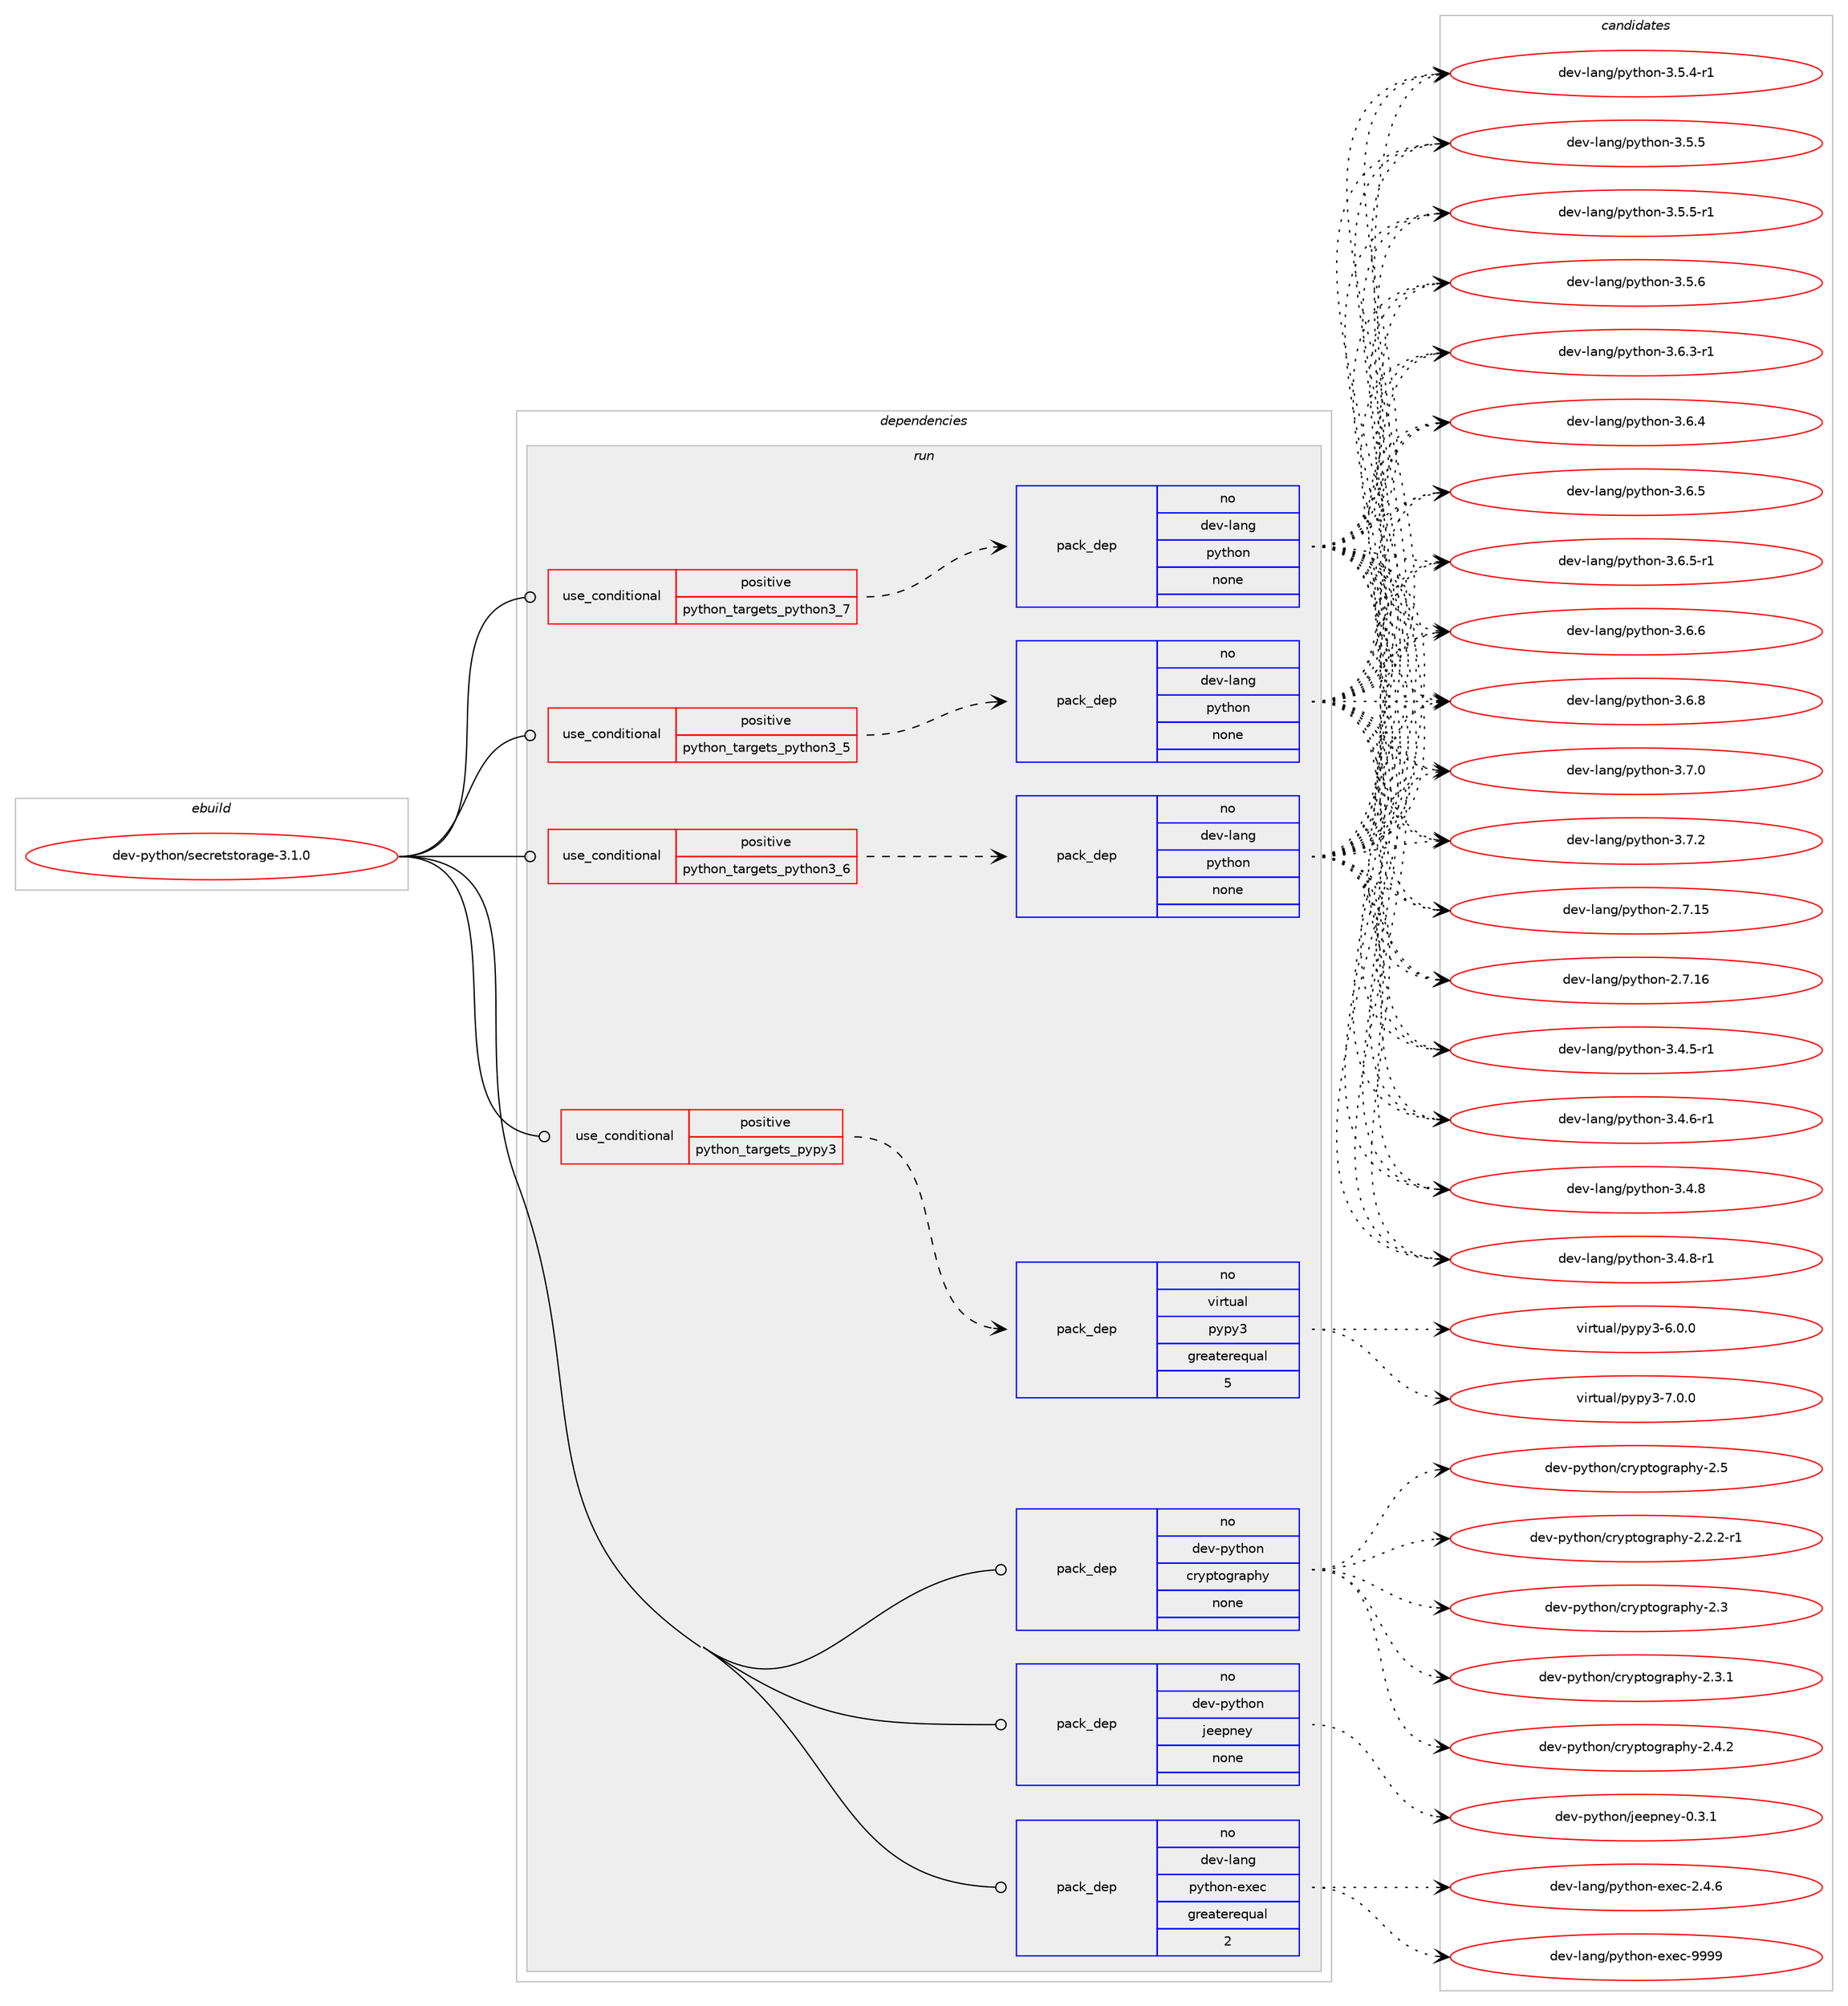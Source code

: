 digraph prolog {

# *************
# Graph options
# *************

newrank=true;
concentrate=true;
compound=true;
graph [rankdir=LR,fontname=Helvetica,fontsize=10,ranksep=1.5];#, ranksep=2.5, nodesep=0.2];
edge  [arrowhead=vee];
node  [fontname=Helvetica,fontsize=10];

# **********
# The ebuild
# **********

subgraph cluster_leftcol {
color=gray;
rank=same;
label=<<i>ebuild</i>>;
id [label="dev-python/secretstorage-3.1.0", color=red, width=4, href="../dev-python/secretstorage-3.1.0.svg"];
}

# ****************
# The dependencies
# ****************

subgraph cluster_midcol {
color=gray;
label=<<i>dependencies</i>>;
subgraph cluster_compile {
fillcolor="#eeeeee";
style=filled;
label=<<i>compile</i>>;
}
subgraph cluster_compileandrun {
fillcolor="#eeeeee";
style=filled;
label=<<i>compile and run</i>>;
}
subgraph cluster_run {
fillcolor="#eeeeee";
style=filled;
label=<<i>run</i>>;
subgraph cond384339 {
dependency1440497 [label=<<TABLE BORDER="0" CELLBORDER="1" CELLSPACING="0" CELLPADDING="4"><TR><TD ROWSPAN="3" CELLPADDING="10">use_conditional</TD></TR><TR><TD>positive</TD></TR><TR><TD>python_targets_pypy3</TD></TR></TABLE>>, shape=none, color=red];
subgraph pack1032796 {
dependency1440498 [label=<<TABLE BORDER="0" CELLBORDER="1" CELLSPACING="0" CELLPADDING="4" WIDTH="220"><TR><TD ROWSPAN="6" CELLPADDING="30">pack_dep</TD></TR><TR><TD WIDTH="110">no</TD></TR><TR><TD>virtual</TD></TR><TR><TD>pypy3</TD></TR><TR><TD>greaterequal</TD></TR><TR><TD>5</TD></TR></TABLE>>, shape=none, color=blue];
}
dependency1440497:e -> dependency1440498:w [weight=20,style="dashed",arrowhead="vee"];
}
id:e -> dependency1440497:w [weight=20,style="solid",arrowhead="odot"];
subgraph cond384340 {
dependency1440499 [label=<<TABLE BORDER="0" CELLBORDER="1" CELLSPACING="0" CELLPADDING="4"><TR><TD ROWSPAN="3" CELLPADDING="10">use_conditional</TD></TR><TR><TD>positive</TD></TR><TR><TD>python_targets_python3_5</TD></TR></TABLE>>, shape=none, color=red];
subgraph pack1032797 {
dependency1440500 [label=<<TABLE BORDER="0" CELLBORDER="1" CELLSPACING="0" CELLPADDING="4" WIDTH="220"><TR><TD ROWSPAN="6" CELLPADDING="30">pack_dep</TD></TR><TR><TD WIDTH="110">no</TD></TR><TR><TD>dev-lang</TD></TR><TR><TD>python</TD></TR><TR><TD>none</TD></TR><TR><TD></TD></TR></TABLE>>, shape=none, color=blue];
}
dependency1440499:e -> dependency1440500:w [weight=20,style="dashed",arrowhead="vee"];
}
id:e -> dependency1440499:w [weight=20,style="solid",arrowhead="odot"];
subgraph cond384341 {
dependency1440501 [label=<<TABLE BORDER="0" CELLBORDER="1" CELLSPACING="0" CELLPADDING="4"><TR><TD ROWSPAN="3" CELLPADDING="10">use_conditional</TD></TR><TR><TD>positive</TD></TR><TR><TD>python_targets_python3_6</TD></TR></TABLE>>, shape=none, color=red];
subgraph pack1032798 {
dependency1440502 [label=<<TABLE BORDER="0" CELLBORDER="1" CELLSPACING="0" CELLPADDING="4" WIDTH="220"><TR><TD ROWSPAN="6" CELLPADDING="30">pack_dep</TD></TR><TR><TD WIDTH="110">no</TD></TR><TR><TD>dev-lang</TD></TR><TR><TD>python</TD></TR><TR><TD>none</TD></TR><TR><TD></TD></TR></TABLE>>, shape=none, color=blue];
}
dependency1440501:e -> dependency1440502:w [weight=20,style="dashed",arrowhead="vee"];
}
id:e -> dependency1440501:w [weight=20,style="solid",arrowhead="odot"];
subgraph cond384342 {
dependency1440503 [label=<<TABLE BORDER="0" CELLBORDER="1" CELLSPACING="0" CELLPADDING="4"><TR><TD ROWSPAN="3" CELLPADDING="10">use_conditional</TD></TR><TR><TD>positive</TD></TR><TR><TD>python_targets_python3_7</TD></TR></TABLE>>, shape=none, color=red];
subgraph pack1032799 {
dependency1440504 [label=<<TABLE BORDER="0" CELLBORDER="1" CELLSPACING="0" CELLPADDING="4" WIDTH="220"><TR><TD ROWSPAN="6" CELLPADDING="30">pack_dep</TD></TR><TR><TD WIDTH="110">no</TD></TR><TR><TD>dev-lang</TD></TR><TR><TD>python</TD></TR><TR><TD>none</TD></TR><TR><TD></TD></TR></TABLE>>, shape=none, color=blue];
}
dependency1440503:e -> dependency1440504:w [weight=20,style="dashed",arrowhead="vee"];
}
id:e -> dependency1440503:w [weight=20,style="solid",arrowhead="odot"];
subgraph pack1032800 {
dependency1440505 [label=<<TABLE BORDER="0" CELLBORDER="1" CELLSPACING="0" CELLPADDING="4" WIDTH="220"><TR><TD ROWSPAN="6" CELLPADDING="30">pack_dep</TD></TR><TR><TD WIDTH="110">no</TD></TR><TR><TD>dev-lang</TD></TR><TR><TD>python-exec</TD></TR><TR><TD>greaterequal</TD></TR><TR><TD>2</TD></TR></TABLE>>, shape=none, color=blue];
}
id:e -> dependency1440505:w [weight=20,style="solid",arrowhead="odot"];
subgraph pack1032801 {
dependency1440506 [label=<<TABLE BORDER="0" CELLBORDER="1" CELLSPACING="0" CELLPADDING="4" WIDTH="220"><TR><TD ROWSPAN="6" CELLPADDING="30">pack_dep</TD></TR><TR><TD WIDTH="110">no</TD></TR><TR><TD>dev-python</TD></TR><TR><TD>cryptography</TD></TR><TR><TD>none</TD></TR><TR><TD></TD></TR></TABLE>>, shape=none, color=blue];
}
id:e -> dependency1440506:w [weight=20,style="solid",arrowhead="odot"];
subgraph pack1032802 {
dependency1440507 [label=<<TABLE BORDER="0" CELLBORDER="1" CELLSPACING="0" CELLPADDING="4" WIDTH="220"><TR><TD ROWSPAN="6" CELLPADDING="30">pack_dep</TD></TR><TR><TD WIDTH="110">no</TD></TR><TR><TD>dev-python</TD></TR><TR><TD>jeepney</TD></TR><TR><TD>none</TD></TR><TR><TD></TD></TR></TABLE>>, shape=none, color=blue];
}
id:e -> dependency1440507:w [weight=20,style="solid",arrowhead="odot"];
}
}

# **************
# The candidates
# **************

subgraph cluster_choices {
rank=same;
color=gray;
label=<<i>candidates</i>>;

subgraph choice1032796 {
color=black;
nodesep=1;
choice118105114116117971084711212111212151455446484648 [label="virtual/pypy3-6.0.0", color=red, width=4,href="../virtual/pypy3-6.0.0.svg"];
choice118105114116117971084711212111212151455546484648 [label="virtual/pypy3-7.0.0", color=red, width=4,href="../virtual/pypy3-7.0.0.svg"];
dependency1440498:e -> choice118105114116117971084711212111212151455446484648:w [style=dotted,weight="100"];
dependency1440498:e -> choice118105114116117971084711212111212151455546484648:w [style=dotted,weight="100"];
}
subgraph choice1032797 {
color=black;
nodesep=1;
choice10010111845108971101034711212111610411111045504655464953 [label="dev-lang/python-2.7.15", color=red, width=4,href="../dev-lang/python-2.7.15.svg"];
choice10010111845108971101034711212111610411111045504655464954 [label="dev-lang/python-2.7.16", color=red, width=4,href="../dev-lang/python-2.7.16.svg"];
choice1001011184510897110103471121211161041111104551465246534511449 [label="dev-lang/python-3.4.5-r1", color=red, width=4,href="../dev-lang/python-3.4.5-r1.svg"];
choice1001011184510897110103471121211161041111104551465246544511449 [label="dev-lang/python-3.4.6-r1", color=red, width=4,href="../dev-lang/python-3.4.6-r1.svg"];
choice100101118451089711010347112121116104111110455146524656 [label="dev-lang/python-3.4.8", color=red, width=4,href="../dev-lang/python-3.4.8.svg"];
choice1001011184510897110103471121211161041111104551465246564511449 [label="dev-lang/python-3.4.8-r1", color=red, width=4,href="../dev-lang/python-3.4.8-r1.svg"];
choice1001011184510897110103471121211161041111104551465346524511449 [label="dev-lang/python-3.5.4-r1", color=red, width=4,href="../dev-lang/python-3.5.4-r1.svg"];
choice100101118451089711010347112121116104111110455146534653 [label="dev-lang/python-3.5.5", color=red, width=4,href="../dev-lang/python-3.5.5.svg"];
choice1001011184510897110103471121211161041111104551465346534511449 [label="dev-lang/python-3.5.5-r1", color=red, width=4,href="../dev-lang/python-3.5.5-r1.svg"];
choice100101118451089711010347112121116104111110455146534654 [label="dev-lang/python-3.5.6", color=red, width=4,href="../dev-lang/python-3.5.6.svg"];
choice1001011184510897110103471121211161041111104551465446514511449 [label="dev-lang/python-3.6.3-r1", color=red, width=4,href="../dev-lang/python-3.6.3-r1.svg"];
choice100101118451089711010347112121116104111110455146544652 [label="dev-lang/python-3.6.4", color=red, width=4,href="../dev-lang/python-3.6.4.svg"];
choice100101118451089711010347112121116104111110455146544653 [label="dev-lang/python-3.6.5", color=red, width=4,href="../dev-lang/python-3.6.5.svg"];
choice1001011184510897110103471121211161041111104551465446534511449 [label="dev-lang/python-3.6.5-r1", color=red, width=4,href="../dev-lang/python-3.6.5-r1.svg"];
choice100101118451089711010347112121116104111110455146544654 [label="dev-lang/python-3.6.6", color=red, width=4,href="../dev-lang/python-3.6.6.svg"];
choice100101118451089711010347112121116104111110455146544656 [label="dev-lang/python-3.6.8", color=red, width=4,href="../dev-lang/python-3.6.8.svg"];
choice100101118451089711010347112121116104111110455146554648 [label="dev-lang/python-3.7.0", color=red, width=4,href="../dev-lang/python-3.7.0.svg"];
choice100101118451089711010347112121116104111110455146554650 [label="dev-lang/python-3.7.2", color=red, width=4,href="../dev-lang/python-3.7.2.svg"];
dependency1440500:e -> choice10010111845108971101034711212111610411111045504655464953:w [style=dotted,weight="100"];
dependency1440500:e -> choice10010111845108971101034711212111610411111045504655464954:w [style=dotted,weight="100"];
dependency1440500:e -> choice1001011184510897110103471121211161041111104551465246534511449:w [style=dotted,weight="100"];
dependency1440500:e -> choice1001011184510897110103471121211161041111104551465246544511449:w [style=dotted,weight="100"];
dependency1440500:e -> choice100101118451089711010347112121116104111110455146524656:w [style=dotted,weight="100"];
dependency1440500:e -> choice1001011184510897110103471121211161041111104551465246564511449:w [style=dotted,weight="100"];
dependency1440500:e -> choice1001011184510897110103471121211161041111104551465346524511449:w [style=dotted,weight="100"];
dependency1440500:e -> choice100101118451089711010347112121116104111110455146534653:w [style=dotted,weight="100"];
dependency1440500:e -> choice1001011184510897110103471121211161041111104551465346534511449:w [style=dotted,weight="100"];
dependency1440500:e -> choice100101118451089711010347112121116104111110455146534654:w [style=dotted,weight="100"];
dependency1440500:e -> choice1001011184510897110103471121211161041111104551465446514511449:w [style=dotted,weight="100"];
dependency1440500:e -> choice100101118451089711010347112121116104111110455146544652:w [style=dotted,weight="100"];
dependency1440500:e -> choice100101118451089711010347112121116104111110455146544653:w [style=dotted,weight="100"];
dependency1440500:e -> choice1001011184510897110103471121211161041111104551465446534511449:w [style=dotted,weight="100"];
dependency1440500:e -> choice100101118451089711010347112121116104111110455146544654:w [style=dotted,weight="100"];
dependency1440500:e -> choice100101118451089711010347112121116104111110455146544656:w [style=dotted,weight="100"];
dependency1440500:e -> choice100101118451089711010347112121116104111110455146554648:w [style=dotted,weight="100"];
dependency1440500:e -> choice100101118451089711010347112121116104111110455146554650:w [style=dotted,weight="100"];
}
subgraph choice1032798 {
color=black;
nodesep=1;
choice10010111845108971101034711212111610411111045504655464953 [label="dev-lang/python-2.7.15", color=red, width=4,href="../dev-lang/python-2.7.15.svg"];
choice10010111845108971101034711212111610411111045504655464954 [label="dev-lang/python-2.7.16", color=red, width=4,href="../dev-lang/python-2.7.16.svg"];
choice1001011184510897110103471121211161041111104551465246534511449 [label="dev-lang/python-3.4.5-r1", color=red, width=4,href="../dev-lang/python-3.4.5-r1.svg"];
choice1001011184510897110103471121211161041111104551465246544511449 [label="dev-lang/python-3.4.6-r1", color=red, width=4,href="../dev-lang/python-3.4.6-r1.svg"];
choice100101118451089711010347112121116104111110455146524656 [label="dev-lang/python-3.4.8", color=red, width=4,href="../dev-lang/python-3.4.8.svg"];
choice1001011184510897110103471121211161041111104551465246564511449 [label="dev-lang/python-3.4.8-r1", color=red, width=4,href="../dev-lang/python-3.4.8-r1.svg"];
choice1001011184510897110103471121211161041111104551465346524511449 [label="dev-lang/python-3.5.4-r1", color=red, width=4,href="../dev-lang/python-3.5.4-r1.svg"];
choice100101118451089711010347112121116104111110455146534653 [label="dev-lang/python-3.5.5", color=red, width=4,href="../dev-lang/python-3.5.5.svg"];
choice1001011184510897110103471121211161041111104551465346534511449 [label="dev-lang/python-3.5.5-r1", color=red, width=4,href="../dev-lang/python-3.5.5-r1.svg"];
choice100101118451089711010347112121116104111110455146534654 [label="dev-lang/python-3.5.6", color=red, width=4,href="../dev-lang/python-3.5.6.svg"];
choice1001011184510897110103471121211161041111104551465446514511449 [label="dev-lang/python-3.6.3-r1", color=red, width=4,href="../dev-lang/python-3.6.3-r1.svg"];
choice100101118451089711010347112121116104111110455146544652 [label="dev-lang/python-3.6.4", color=red, width=4,href="../dev-lang/python-3.6.4.svg"];
choice100101118451089711010347112121116104111110455146544653 [label="dev-lang/python-3.6.5", color=red, width=4,href="../dev-lang/python-3.6.5.svg"];
choice1001011184510897110103471121211161041111104551465446534511449 [label="dev-lang/python-3.6.5-r1", color=red, width=4,href="../dev-lang/python-3.6.5-r1.svg"];
choice100101118451089711010347112121116104111110455146544654 [label="dev-lang/python-3.6.6", color=red, width=4,href="../dev-lang/python-3.6.6.svg"];
choice100101118451089711010347112121116104111110455146544656 [label="dev-lang/python-3.6.8", color=red, width=4,href="../dev-lang/python-3.6.8.svg"];
choice100101118451089711010347112121116104111110455146554648 [label="dev-lang/python-3.7.0", color=red, width=4,href="../dev-lang/python-3.7.0.svg"];
choice100101118451089711010347112121116104111110455146554650 [label="dev-lang/python-3.7.2", color=red, width=4,href="../dev-lang/python-3.7.2.svg"];
dependency1440502:e -> choice10010111845108971101034711212111610411111045504655464953:w [style=dotted,weight="100"];
dependency1440502:e -> choice10010111845108971101034711212111610411111045504655464954:w [style=dotted,weight="100"];
dependency1440502:e -> choice1001011184510897110103471121211161041111104551465246534511449:w [style=dotted,weight="100"];
dependency1440502:e -> choice1001011184510897110103471121211161041111104551465246544511449:w [style=dotted,weight="100"];
dependency1440502:e -> choice100101118451089711010347112121116104111110455146524656:w [style=dotted,weight="100"];
dependency1440502:e -> choice1001011184510897110103471121211161041111104551465246564511449:w [style=dotted,weight="100"];
dependency1440502:e -> choice1001011184510897110103471121211161041111104551465346524511449:w [style=dotted,weight="100"];
dependency1440502:e -> choice100101118451089711010347112121116104111110455146534653:w [style=dotted,weight="100"];
dependency1440502:e -> choice1001011184510897110103471121211161041111104551465346534511449:w [style=dotted,weight="100"];
dependency1440502:e -> choice100101118451089711010347112121116104111110455146534654:w [style=dotted,weight="100"];
dependency1440502:e -> choice1001011184510897110103471121211161041111104551465446514511449:w [style=dotted,weight="100"];
dependency1440502:e -> choice100101118451089711010347112121116104111110455146544652:w [style=dotted,weight="100"];
dependency1440502:e -> choice100101118451089711010347112121116104111110455146544653:w [style=dotted,weight="100"];
dependency1440502:e -> choice1001011184510897110103471121211161041111104551465446534511449:w [style=dotted,weight="100"];
dependency1440502:e -> choice100101118451089711010347112121116104111110455146544654:w [style=dotted,weight="100"];
dependency1440502:e -> choice100101118451089711010347112121116104111110455146544656:w [style=dotted,weight="100"];
dependency1440502:e -> choice100101118451089711010347112121116104111110455146554648:w [style=dotted,weight="100"];
dependency1440502:e -> choice100101118451089711010347112121116104111110455146554650:w [style=dotted,weight="100"];
}
subgraph choice1032799 {
color=black;
nodesep=1;
choice10010111845108971101034711212111610411111045504655464953 [label="dev-lang/python-2.7.15", color=red, width=4,href="../dev-lang/python-2.7.15.svg"];
choice10010111845108971101034711212111610411111045504655464954 [label="dev-lang/python-2.7.16", color=red, width=4,href="../dev-lang/python-2.7.16.svg"];
choice1001011184510897110103471121211161041111104551465246534511449 [label="dev-lang/python-3.4.5-r1", color=red, width=4,href="../dev-lang/python-3.4.5-r1.svg"];
choice1001011184510897110103471121211161041111104551465246544511449 [label="dev-lang/python-3.4.6-r1", color=red, width=4,href="../dev-lang/python-3.4.6-r1.svg"];
choice100101118451089711010347112121116104111110455146524656 [label="dev-lang/python-3.4.8", color=red, width=4,href="../dev-lang/python-3.4.8.svg"];
choice1001011184510897110103471121211161041111104551465246564511449 [label="dev-lang/python-3.4.8-r1", color=red, width=4,href="../dev-lang/python-3.4.8-r1.svg"];
choice1001011184510897110103471121211161041111104551465346524511449 [label="dev-lang/python-3.5.4-r1", color=red, width=4,href="../dev-lang/python-3.5.4-r1.svg"];
choice100101118451089711010347112121116104111110455146534653 [label="dev-lang/python-3.5.5", color=red, width=4,href="../dev-lang/python-3.5.5.svg"];
choice1001011184510897110103471121211161041111104551465346534511449 [label="dev-lang/python-3.5.5-r1", color=red, width=4,href="../dev-lang/python-3.5.5-r1.svg"];
choice100101118451089711010347112121116104111110455146534654 [label="dev-lang/python-3.5.6", color=red, width=4,href="../dev-lang/python-3.5.6.svg"];
choice1001011184510897110103471121211161041111104551465446514511449 [label="dev-lang/python-3.6.3-r1", color=red, width=4,href="../dev-lang/python-3.6.3-r1.svg"];
choice100101118451089711010347112121116104111110455146544652 [label="dev-lang/python-3.6.4", color=red, width=4,href="../dev-lang/python-3.6.4.svg"];
choice100101118451089711010347112121116104111110455146544653 [label="dev-lang/python-3.6.5", color=red, width=4,href="../dev-lang/python-3.6.5.svg"];
choice1001011184510897110103471121211161041111104551465446534511449 [label="dev-lang/python-3.6.5-r1", color=red, width=4,href="../dev-lang/python-3.6.5-r1.svg"];
choice100101118451089711010347112121116104111110455146544654 [label="dev-lang/python-3.6.6", color=red, width=4,href="../dev-lang/python-3.6.6.svg"];
choice100101118451089711010347112121116104111110455146544656 [label="dev-lang/python-3.6.8", color=red, width=4,href="../dev-lang/python-3.6.8.svg"];
choice100101118451089711010347112121116104111110455146554648 [label="dev-lang/python-3.7.0", color=red, width=4,href="../dev-lang/python-3.7.0.svg"];
choice100101118451089711010347112121116104111110455146554650 [label="dev-lang/python-3.7.2", color=red, width=4,href="../dev-lang/python-3.7.2.svg"];
dependency1440504:e -> choice10010111845108971101034711212111610411111045504655464953:w [style=dotted,weight="100"];
dependency1440504:e -> choice10010111845108971101034711212111610411111045504655464954:w [style=dotted,weight="100"];
dependency1440504:e -> choice1001011184510897110103471121211161041111104551465246534511449:w [style=dotted,weight="100"];
dependency1440504:e -> choice1001011184510897110103471121211161041111104551465246544511449:w [style=dotted,weight="100"];
dependency1440504:e -> choice100101118451089711010347112121116104111110455146524656:w [style=dotted,weight="100"];
dependency1440504:e -> choice1001011184510897110103471121211161041111104551465246564511449:w [style=dotted,weight="100"];
dependency1440504:e -> choice1001011184510897110103471121211161041111104551465346524511449:w [style=dotted,weight="100"];
dependency1440504:e -> choice100101118451089711010347112121116104111110455146534653:w [style=dotted,weight="100"];
dependency1440504:e -> choice1001011184510897110103471121211161041111104551465346534511449:w [style=dotted,weight="100"];
dependency1440504:e -> choice100101118451089711010347112121116104111110455146534654:w [style=dotted,weight="100"];
dependency1440504:e -> choice1001011184510897110103471121211161041111104551465446514511449:w [style=dotted,weight="100"];
dependency1440504:e -> choice100101118451089711010347112121116104111110455146544652:w [style=dotted,weight="100"];
dependency1440504:e -> choice100101118451089711010347112121116104111110455146544653:w [style=dotted,weight="100"];
dependency1440504:e -> choice1001011184510897110103471121211161041111104551465446534511449:w [style=dotted,weight="100"];
dependency1440504:e -> choice100101118451089711010347112121116104111110455146544654:w [style=dotted,weight="100"];
dependency1440504:e -> choice100101118451089711010347112121116104111110455146544656:w [style=dotted,weight="100"];
dependency1440504:e -> choice100101118451089711010347112121116104111110455146554648:w [style=dotted,weight="100"];
dependency1440504:e -> choice100101118451089711010347112121116104111110455146554650:w [style=dotted,weight="100"];
}
subgraph choice1032800 {
color=black;
nodesep=1;
choice1001011184510897110103471121211161041111104510112010199455046524654 [label="dev-lang/python-exec-2.4.6", color=red, width=4,href="../dev-lang/python-exec-2.4.6.svg"];
choice10010111845108971101034711212111610411111045101120101994557575757 [label="dev-lang/python-exec-9999", color=red, width=4,href="../dev-lang/python-exec-9999.svg"];
dependency1440505:e -> choice1001011184510897110103471121211161041111104510112010199455046524654:w [style=dotted,weight="100"];
dependency1440505:e -> choice10010111845108971101034711212111610411111045101120101994557575757:w [style=dotted,weight="100"];
}
subgraph choice1032801 {
color=black;
nodesep=1;
choice100101118451121211161041111104799114121112116111103114971121041214550465046504511449 [label="dev-python/cryptography-2.2.2-r1", color=red, width=4,href="../dev-python/cryptography-2.2.2-r1.svg"];
choice1001011184511212111610411111047991141211121161111031149711210412145504651 [label="dev-python/cryptography-2.3", color=red, width=4,href="../dev-python/cryptography-2.3.svg"];
choice10010111845112121116104111110479911412111211611110311497112104121455046514649 [label="dev-python/cryptography-2.3.1", color=red, width=4,href="../dev-python/cryptography-2.3.1.svg"];
choice10010111845112121116104111110479911412111211611110311497112104121455046524650 [label="dev-python/cryptography-2.4.2", color=red, width=4,href="../dev-python/cryptography-2.4.2.svg"];
choice1001011184511212111610411111047991141211121161111031149711210412145504653 [label="dev-python/cryptography-2.5", color=red, width=4,href="../dev-python/cryptography-2.5.svg"];
dependency1440506:e -> choice100101118451121211161041111104799114121112116111103114971121041214550465046504511449:w [style=dotted,weight="100"];
dependency1440506:e -> choice1001011184511212111610411111047991141211121161111031149711210412145504651:w [style=dotted,weight="100"];
dependency1440506:e -> choice10010111845112121116104111110479911412111211611110311497112104121455046514649:w [style=dotted,weight="100"];
dependency1440506:e -> choice10010111845112121116104111110479911412111211611110311497112104121455046524650:w [style=dotted,weight="100"];
dependency1440506:e -> choice1001011184511212111610411111047991141211121161111031149711210412145504653:w [style=dotted,weight="100"];
}
subgraph choice1032802 {
color=black;
nodesep=1;
choice1001011184511212111610411111047106101101112110101121454846514649 [label="dev-python/jeepney-0.3.1", color=red, width=4,href="../dev-python/jeepney-0.3.1.svg"];
dependency1440507:e -> choice1001011184511212111610411111047106101101112110101121454846514649:w [style=dotted,weight="100"];
}
}

}
